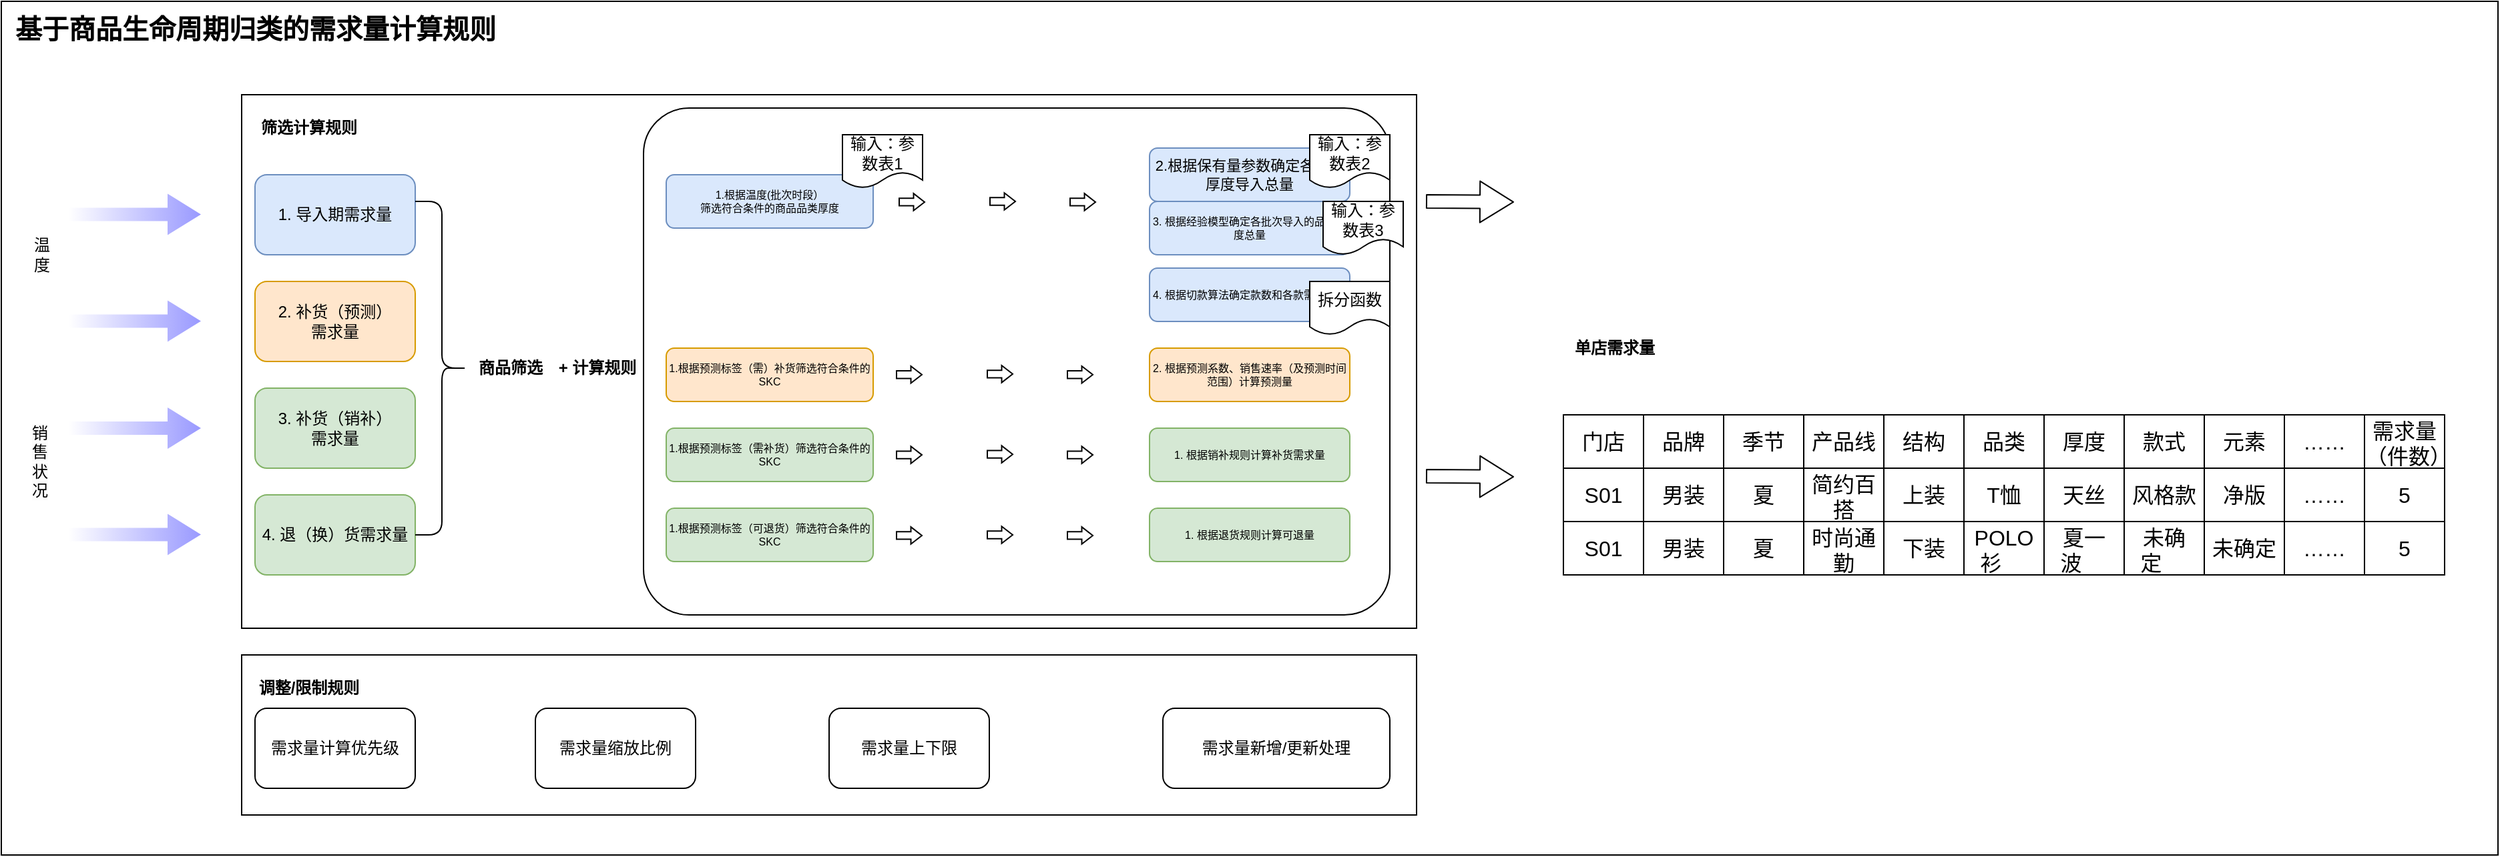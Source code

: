 <mxfile version="21.6.7" type="github">
  <diagram name="第 1 页" id="GlqfTS8_M40UGAXC7Djb">
    <mxGraphModel dx="1733" dy="1008" grid="1" gridSize="10" guides="1" tooltips="1" connect="1" arrows="1" fold="1" page="1" pageScale="1" pageWidth="850" pageHeight="1100" math="0" shadow="0">
      <root>
        <mxCell id="0" />
        <mxCell id="1" parent="0" />
        <mxCell id="plGlUH5s6CTPv3xWeVoY-162" value="" style="rounded=0;whiteSpace=wrap;html=1;" vertex="1" parent="1">
          <mxGeometry width="1870" height="640" as="geometry" />
        </mxCell>
        <mxCell id="plGlUH5s6CTPv3xWeVoY-163" value="基于商品生命周期归类的需求量计算规则" style="text;html=1;align=center;verticalAlign=middle;resizable=0;points=[];autosize=1;strokeColor=none;fillColor=none;fontSize=20;fontStyle=1" vertex="1" parent="1">
          <mxGeometry width="380" height="40" as="geometry" />
        </mxCell>
        <mxCell id="plGlUH5s6CTPv3xWeVoY-164" value="" style="rounded=0;whiteSpace=wrap;html=1;" vertex="1" parent="1">
          <mxGeometry x="180" y="70" width="880" height="400" as="geometry" />
        </mxCell>
        <mxCell id="plGlUH5s6CTPv3xWeVoY-165" value="1. 导入期需求量" style="rounded=1;whiteSpace=wrap;html=1;fillColor=#dae8fc;strokeColor=#6c8ebf;" vertex="1" parent="1">
          <mxGeometry x="190" y="130" width="120" height="60" as="geometry" />
        </mxCell>
        <mxCell id="plGlUH5s6CTPv3xWeVoY-166" value="2. 补货（预测）&lt;br&gt;需求量" style="rounded=1;whiteSpace=wrap;html=1;fillColor=#ffe6cc;strokeColor=#d79b00;" vertex="1" parent="1">
          <mxGeometry x="190" y="210" width="120" height="60" as="geometry" />
        </mxCell>
        <mxCell id="plGlUH5s6CTPv3xWeVoY-167" value="筛选计算规则" style="text;html=1;align=center;verticalAlign=middle;resizable=0;points=[];autosize=1;strokeColor=none;fillColor=none;fontStyle=1" vertex="1" parent="1">
          <mxGeometry x="180" y="80" width="100" height="30" as="geometry" />
        </mxCell>
        <mxCell id="plGlUH5s6CTPv3xWeVoY-168" value="3. 补货（销补）&lt;br&gt;需求量" style="rounded=1;whiteSpace=wrap;html=1;fillColor=#d5e8d4;strokeColor=#82b366;" vertex="1" parent="1">
          <mxGeometry x="190" y="290" width="120" height="60" as="geometry" />
        </mxCell>
        <mxCell id="plGlUH5s6CTPv3xWeVoY-169" value="4. 退（换）货需求量" style="rounded=1;whiteSpace=wrap;html=1;fillColor=#d5e8d4;strokeColor=#82b366;" vertex="1" parent="1">
          <mxGeometry x="190" y="370" width="120" height="60" as="geometry" />
        </mxCell>
        <mxCell id="plGlUH5s6CTPv3xWeVoY-170" value="" style="edgeStyle=none;orthogonalLoop=1;jettySize=auto;html=1;shape=flexArrow;rounded=1;startSize=8;endSize=8;fillColor=default;gradientColor=#9999FF;gradientDirection=east;strokeColor=none;" edge="1" parent="1">
          <mxGeometry width="100" relative="1" as="geometry">
            <mxPoint x="50" y="399.71" as="sourcePoint" />
            <mxPoint x="150" y="399.71" as="targetPoint" />
            <Array as="points" />
          </mxGeometry>
        </mxCell>
        <mxCell id="plGlUH5s6CTPv3xWeVoY-171" value="" style="edgeStyle=none;orthogonalLoop=1;jettySize=auto;html=1;shape=flexArrow;rounded=1;startSize=8;endSize=8;fillColor=default;gradientColor=#9999FF;gradientDirection=east;strokeColor=none;" edge="1" parent="1">
          <mxGeometry width="100" relative="1" as="geometry">
            <mxPoint x="50" y="320" as="sourcePoint" />
            <mxPoint x="150" y="320" as="targetPoint" />
            <Array as="points" />
          </mxGeometry>
        </mxCell>
        <mxCell id="plGlUH5s6CTPv3xWeVoY-172" value="" style="edgeStyle=none;orthogonalLoop=1;jettySize=auto;html=1;shape=flexArrow;rounded=1;startSize=8;endSize=8;fillColor=default;gradientColor=#9999FF;gradientDirection=east;strokeColor=none;" edge="1" parent="1">
          <mxGeometry width="100" relative="1" as="geometry">
            <mxPoint x="50" y="239.71" as="sourcePoint" />
            <mxPoint x="150" y="239.71" as="targetPoint" />
            <Array as="points" />
          </mxGeometry>
        </mxCell>
        <mxCell id="plGlUH5s6CTPv3xWeVoY-173" value="温&lt;br&gt;度" style="text;html=1;align=center;verticalAlign=middle;resizable=0;points=[];autosize=1;strokeColor=none;fillColor=none;" vertex="1" parent="1">
          <mxGeometry x="10" y="170" width="40" height="40" as="geometry" />
        </mxCell>
        <mxCell id="plGlUH5s6CTPv3xWeVoY-174" value="" style="edgeStyle=none;orthogonalLoop=1;jettySize=auto;html=1;shape=flexArrow;rounded=1;startSize=8;endSize=8;fillColor=default;gradientColor=#9999FF;gradientDirection=east;strokeColor=none;" edge="1" parent="1">
          <mxGeometry width="100" relative="1" as="geometry">
            <mxPoint x="50" y="159.71" as="sourcePoint" />
            <mxPoint x="150" y="159.71" as="targetPoint" />
            <Array as="points" />
          </mxGeometry>
        </mxCell>
        <mxCell id="plGlUH5s6CTPv3xWeVoY-175" value="&lt;span style=&quot;color: rgb(0, 0, 0); font-family: Helvetica; font-size: 12px; font-style: normal; font-variant-ligatures: normal; font-variant-caps: normal; font-weight: 400; letter-spacing: normal; orphans: 2; text-align: center; text-indent: 0px; text-transform: none; widows: 2; word-spacing: 0px; -webkit-text-stroke-width: 0px; background-color: rgb(251, 251, 251); text-decoration-thickness: initial; text-decoration-style: initial; text-decoration-color: initial; float: none; display: inline !important;&quot;&gt;销&lt;br&gt;售&lt;br&gt;状&lt;br&gt;况&lt;/span&gt;" style="text;whiteSpace=wrap;html=1;" vertex="1" parent="1">
          <mxGeometry x="21" y="310" width="90" height="40" as="geometry" />
        </mxCell>
        <mxCell id="plGlUH5s6CTPv3xWeVoY-176" value="" style="rounded=0;whiteSpace=wrap;html=1;" vertex="1" parent="1">
          <mxGeometry x="180" y="490" width="880" height="120" as="geometry" />
        </mxCell>
        <mxCell id="plGlUH5s6CTPv3xWeVoY-177" value="调整/限制规则" style="text;html=1;align=center;verticalAlign=middle;resizable=0;points=[];autosize=1;strokeColor=none;fillColor=none;fontStyle=1" vertex="1" parent="1">
          <mxGeometry x="180" y="500" width="100" height="30" as="geometry" />
        </mxCell>
        <mxCell id="plGlUH5s6CTPv3xWeVoY-178" value="需求量计算优先级" style="rounded=1;whiteSpace=wrap;html=1;" vertex="1" parent="1">
          <mxGeometry x="190" y="530" width="120" height="60" as="geometry" />
        </mxCell>
        <mxCell id="plGlUH5s6CTPv3xWeVoY-179" value="需求量缩放比例" style="rounded=1;whiteSpace=wrap;html=1;" vertex="1" parent="1">
          <mxGeometry x="400" y="530" width="120" height="60" as="geometry" />
        </mxCell>
        <mxCell id="plGlUH5s6CTPv3xWeVoY-180" value="" style="edgeStyle=none;orthogonalLoop=1;jettySize=auto;html=1;shape=flexArrow;rounded=1;startSize=8;endSize=8;" edge="1" parent="1">
          <mxGeometry width="100" relative="1" as="geometry">
            <mxPoint x="1067" y="150" as="sourcePoint" />
            <mxPoint x="1133" y="150.47" as="targetPoint" />
            <Array as="points" />
          </mxGeometry>
        </mxCell>
        <mxCell id="plGlUH5s6CTPv3xWeVoY-181" value="单店需求量" style="text;html=1;align=center;verticalAlign=middle;resizable=0;points=[];autosize=1;strokeColor=none;fillColor=none;fontStyle=1" vertex="1" parent="1">
          <mxGeometry x="1168" y="245" width="80" height="30" as="geometry" />
        </mxCell>
        <mxCell id="plGlUH5s6CTPv3xWeVoY-182" value="" style="shape=table;startSize=0;container=1;collapsible=0;childLayout=tableLayout;fontSize=16;" vertex="1" parent="1">
          <mxGeometry x="1170" y="310" width="660" height="120" as="geometry" />
        </mxCell>
        <mxCell id="plGlUH5s6CTPv3xWeVoY-183" value="" style="shape=tableRow;horizontal=0;startSize=0;swimlaneHead=0;swimlaneBody=0;strokeColor=inherit;top=0;left=0;bottom=0;right=0;collapsible=0;dropTarget=0;fillColor=none;points=[[0,0.5],[1,0.5]];portConstraint=eastwest;fontSize=16;" vertex="1" parent="plGlUH5s6CTPv3xWeVoY-182">
          <mxGeometry width="660" height="40" as="geometry" />
        </mxCell>
        <mxCell id="plGlUH5s6CTPv3xWeVoY-184" value="门店" style="shape=partialRectangle;html=1;whiteSpace=wrap;connectable=0;strokeColor=inherit;overflow=hidden;fillColor=none;top=0;left=0;bottom=0;right=0;pointerEvents=1;fontSize=16;" vertex="1" parent="plGlUH5s6CTPv3xWeVoY-183">
          <mxGeometry width="60" height="40" as="geometry">
            <mxRectangle width="60" height="40" as="alternateBounds" />
          </mxGeometry>
        </mxCell>
        <mxCell id="plGlUH5s6CTPv3xWeVoY-185" value="品牌" style="shape=partialRectangle;html=1;whiteSpace=wrap;connectable=0;strokeColor=inherit;overflow=hidden;fillColor=none;top=0;left=0;bottom=0;right=0;pointerEvents=1;fontSize=16;" vertex="1" parent="plGlUH5s6CTPv3xWeVoY-183">
          <mxGeometry x="60" width="60" height="40" as="geometry">
            <mxRectangle width="60" height="40" as="alternateBounds" />
          </mxGeometry>
        </mxCell>
        <mxCell id="plGlUH5s6CTPv3xWeVoY-186" value="季节" style="shape=partialRectangle;html=1;whiteSpace=wrap;connectable=0;strokeColor=inherit;overflow=hidden;fillColor=none;top=0;left=0;bottom=0;right=0;pointerEvents=1;fontSize=16;" vertex="1" parent="plGlUH5s6CTPv3xWeVoY-183">
          <mxGeometry x="120" width="60" height="40" as="geometry">
            <mxRectangle width="60" height="40" as="alternateBounds" />
          </mxGeometry>
        </mxCell>
        <mxCell id="plGlUH5s6CTPv3xWeVoY-187" value="产品线" style="shape=partialRectangle;html=1;whiteSpace=wrap;connectable=0;strokeColor=inherit;overflow=hidden;fillColor=none;top=0;left=0;bottom=0;right=0;pointerEvents=1;fontSize=16;" vertex="1" parent="plGlUH5s6CTPv3xWeVoY-183">
          <mxGeometry x="180" width="60" height="40" as="geometry">
            <mxRectangle width="60" height="40" as="alternateBounds" />
          </mxGeometry>
        </mxCell>
        <mxCell id="plGlUH5s6CTPv3xWeVoY-188" value="结构" style="shape=partialRectangle;html=1;whiteSpace=wrap;connectable=0;strokeColor=inherit;overflow=hidden;fillColor=none;top=0;left=0;bottom=0;right=0;pointerEvents=1;fontSize=16;" vertex="1" parent="plGlUH5s6CTPv3xWeVoY-183">
          <mxGeometry x="240" width="60" height="40" as="geometry">
            <mxRectangle width="60" height="40" as="alternateBounds" />
          </mxGeometry>
        </mxCell>
        <mxCell id="plGlUH5s6CTPv3xWeVoY-189" value="品类" style="shape=partialRectangle;html=1;whiteSpace=wrap;connectable=0;strokeColor=inherit;overflow=hidden;fillColor=none;top=0;left=0;bottom=0;right=0;pointerEvents=1;fontSize=16;" vertex="1" parent="plGlUH5s6CTPv3xWeVoY-183">
          <mxGeometry x="300" width="60" height="40" as="geometry">
            <mxRectangle width="60" height="40" as="alternateBounds" />
          </mxGeometry>
        </mxCell>
        <mxCell id="plGlUH5s6CTPv3xWeVoY-190" value="厚度" style="shape=partialRectangle;html=1;whiteSpace=wrap;connectable=0;strokeColor=inherit;overflow=hidden;fillColor=none;top=0;left=0;bottom=0;right=0;pointerEvents=1;fontSize=16;" vertex="1" parent="plGlUH5s6CTPv3xWeVoY-183">
          <mxGeometry x="360" width="60" height="40" as="geometry">
            <mxRectangle width="60" height="40" as="alternateBounds" />
          </mxGeometry>
        </mxCell>
        <mxCell id="plGlUH5s6CTPv3xWeVoY-191" value="款式" style="shape=partialRectangle;html=1;whiteSpace=wrap;connectable=0;strokeColor=inherit;overflow=hidden;fillColor=none;top=0;left=0;bottom=0;right=0;pointerEvents=1;fontSize=16;" vertex="1" parent="plGlUH5s6CTPv3xWeVoY-183">
          <mxGeometry x="420" width="60" height="40" as="geometry">
            <mxRectangle width="60" height="40" as="alternateBounds" />
          </mxGeometry>
        </mxCell>
        <mxCell id="plGlUH5s6CTPv3xWeVoY-192" value="元素" style="shape=partialRectangle;html=1;whiteSpace=wrap;connectable=0;strokeColor=inherit;overflow=hidden;fillColor=none;top=0;left=0;bottom=0;right=0;pointerEvents=1;fontSize=16;" vertex="1" parent="plGlUH5s6CTPv3xWeVoY-183">
          <mxGeometry x="480" width="60" height="40" as="geometry">
            <mxRectangle width="60" height="40" as="alternateBounds" />
          </mxGeometry>
        </mxCell>
        <mxCell id="plGlUH5s6CTPv3xWeVoY-193" value="……" style="shape=partialRectangle;html=1;whiteSpace=wrap;connectable=0;strokeColor=inherit;overflow=hidden;fillColor=none;top=0;left=0;bottom=0;right=0;pointerEvents=1;fontSize=16;" vertex="1" parent="plGlUH5s6CTPv3xWeVoY-183">
          <mxGeometry x="540" width="60" height="40" as="geometry">
            <mxRectangle width="60" height="40" as="alternateBounds" />
          </mxGeometry>
        </mxCell>
        <mxCell id="plGlUH5s6CTPv3xWeVoY-194" value="需求量（件数）" style="shape=partialRectangle;html=1;whiteSpace=wrap;connectable=0;strokeColor=inherit;overflow=hidden;fillColor=none;top=0;left=0;bottom=0;right=0;pointerEvents=1;fontSize=16;" vertex="1" parent="plGlUH5s6CTPv3xWeVoY-183">
          <mxGeometry x="600" width="60" height="40" as="geometry">
            <mxRectangle width="60" height="40" as="alternateBounds" />
          </mxGeometry>
        </mxCell>
        <mxCell id="plGlUH5s6CTPv3xWeVoY-195" value="" style="shape=tableRow;horizontal=0;startSize=0;swimlaneHead=0;swimlaneBody=0;strokeColor=inherit;top=0;left=0;bottom=0;right=0;collapsible=0;dropTarget=0;fillColor=none;points=[[0,0.5],[1,0.5]];portConstraint=eastwest;fontSize=16;" vertex="1" parent="plGlUH5s6CTPv3xWeVoY-182">
          <mxGeometry y="40" width="660" height="40" as="geometry" />
        </mxCell>
        <mxCell id="plGlUH5s6CTPv3xWeVoY-196" value="S01" style="shape=partialRectangle;html=1;whiteSpace=wrap;connectable=0;strokeColor=inherit;overflow=hidden;fillColor=none;top=0;left=0;bottom=0;right=0;pointerEvents=1;fontSize=16;" vertex="1" parent="plGlUH5s6CTPv3xWeVoY-195">
          <mxGeometry width="60" height="40" as="geometry">
            <mxRectangle width="60" height="40" as="alternateBounds" />
          </mxGeometry>
        </mxCell>
        <mxCell id="plGlUH5s6CTPv3xWeVoY-197" value="男装" style="shape=partialRectangle;html=1;whiteSpace=wrap;connectable=0;strokeColor=inherit;overflow=hidden;fillColor=none;top=0;left=0;bottom=0;right=0;pointerEvents=1;fontSize=16;" vertex="1" parent="plGlUH5s6CTPv3xWeVoY-195">
          <mxGeometry x="60" width="60" height="40" as="geometry">
            <mxRectangle width="60" height="40" as="alternateBounds" />
          </mxGeometry>
        </mxCell>
        <mxCell id="plGlUH5s6CTPv3xWeVoY-198" value="夏" style="shape=partialRectangle;html=1;whiteSpace=wrap;connectable=0;strokeColor=inherit;overflow=hidden;fillColor=none;top=0;left=0;bottom=0;right=0;pointerEvents=1;fontSize=16;" vertex="1" parent="plGlUH5s6CTPv3xWeVoY-195">
          <mxGeometry x="120" width="60" height="40" as="geometry">
            <mxRectangle width="60" height="40" as="alternateBounds" />
          </mxGeometry>
        </mxCell>
        <mxCell id="plGlUH5s6CTPv3xWeVoY-199" value="简约百搭" style="shape=partialRectangle;html=1;whiteSpace=wrap;connectable=0;strokeColor=inherit;overflow=hidden;fillColor=none;top=0;left=0;bottom=0;right=0;pointerEvents=1;fontSize=16;" vertex="1" parent="plGlUH5s6CTPv3xWeVoY-195">
          <mxGeometry x="180" width="60" height="40" as="geometry">
            <mxRectangle width="60" height="40" as="alternateBounds" />
          </mxGeometry>
        </mxCell>
        <mxCell id="plGlUH5s6CTPv3xWeVoY-200" value="上装" style="shape=partialRectangle;html=1;whiteSpace=wrap;connectable=0;strokeColor=inherit;overflow=hidden;fillColor=none;top=0;left=0;bottom=0;right=0;pointerEvents=1;fontSize=16;" vertex="1" parent="plGlUH5s6CTPv3xWeVoY-195">
          <mxGeometry x="240" width="60" height="40" as="geometry">
            <mxRectangle width="60" height="40" as="alternateBounds" />
          </mxGeometry>
        </mxCell>
        <mxCell id="plGlUH5s6CTPv3xWeVoY-201" value="T恤" style="shape=partialRectangle;html=1;whiteSpace=wrap;connectable=0;strokeColor=inherit;overflow=hidden;fillColor=none;top=0;left=0;bottom=0;right=0;pointerEvents=1;fontSize=16;" vertex="1" parent="plGlUH5s6CTPv3xWeVoY-195">
          <mxGeometry x="300" width="60" height="40" as="geometry">
            <mxRectangle width="60" height="40" as="alternateBounds" />
          </mxGeometry>
        </mxCell>
        <mxCell id="plGlUH5s6CTPv3xWeVoY-202" value="天丝" style="shape=partialRectangle;html=1;whiteSpace=wrap;connectable=0;strokeColor=inherit;overflow=hidden;fillColor=none;top=0;left=0;bottom=0;right=0;pointerEvents=1;fontSize=16;" vertex="1" parent="plGlUH5s6CTPv3xWeVoY-195">
          <mxGeometry x="360" width="60" height="40" as="geometry">
            <mxRectangle width="60" height="40" as="alternateBounds" />
          </mxGeometry>
        </mxCell>
        <mxCell id="plGlUH5s6CTPv3xWeVoY-203" value="风格款" style="shape=partialRectangle;html=1;whiteSpace=wrap;connectable=0;strokeColor=inherit;overflow=hidden;fillColor=none;top=0;left=0;bottom=0;right=0;pointerEvents=1;fontSize=16;" vertex="1" parent="plGlUH5s6CTPv3xWeVoY-195">
          <mxGeometry x="420" width="60" height="40" as="geometry">
            <mxRectangle width="60" height="40" as="alternateBounds" />
          </mxGeometry>
        </mxCell>
        <mxCell id="plGlUH5s6CTPv3xWeVoY-204" value="净版" style="shape=partialRectangle;html=1;whiteSpace=wrap;connectable=0;strokeColor=inherit;overflow=hidden;fillColor=none;top=0;left=0;bottom=0;right=0;pointerEvents=1;fontSize=16;" vertex="1" parent="plGlUH5s6CTPv3xWeVoY-195">
          <mxGeometry x="480" width="60" height="40" as="geometry">
            <mxRectangle width="60" height="40" as="alternateBounds" />
          </mxGeometry>
        </mxCell>
        <mxCell id="plGlUH5s6CTPv3xWeVoY-205" value="……" style="shape=partialRectangle;html=1;whiteSpace=wrap;connectable=0;strokeColor=inherit;overflow=hidden;fillColor=none;top=0;left=0;bottom=0;right=0;pointerEvents=1;fontSize=16;" vertex="1" parent="plGlUH5s6CTPv3xWeVoY-195">
          <mxGeometry x="540" width="60" height="40" as="geometry">
            <mxRectangle width="60" height="40" as="alternateBounds" />
          </mxGeometry>
        </mxCell>
        <mxCell id="plGlUH5s6CTPv3xWeVoY-206" value="5" style="shape=partialRectangle;html=1;whiteSpace=wrap;connectable=0;strokeColor=inherit;overflow=hidden;fillColor=none;top=0;left=0;bottom=0;right=0;pointerEvents=1;fontSize=16;" vertex="1" parent="plGlUH5s6CTPv3xWeVoY-195">
          <mxGeometry x="600" width="60" height="40" as="geometry">
            <mxRectangle width="60" height="40" as="alternateBounds" />
          </mxGeometry>
        </mxCell>
        <mxCell id="plGlUH5s6CTPv3xWeVoY-207" style="shape=tableRow;horizontal=0;startSize=0;swimlaneHead=0;swimlaneBody=0;strokeColor=inherit;top=0;left=0;bottom=0;right=0;collapsible=0;dropTarget=0;fillColor=none;points=[[0,0.5],[1,0.5]];portConstraint=eastwest;fontSize=16;" vertex="1" parent="plGlUH5s6CTPv3xWeVoY-182">
          <mxGeometry y="80" width="660" height="40" as="geometry" />
        </mxCell>
        <mxCell id="plGlUH5s6CTPv3xWeVoY-208" value="S01" style="shape=partialRectangle;html=1;whiteSpace=wrap;connectable=0;strokeColor=inherit;overflow=hidden;fillColor=none;top=0;left=0;bottom=0;right=0;pointerEvents=1;fontSize=16;" vertex="1" parent="plGlUH5s6CTPv3xWeVoY-207">
          <mxGeometry width="60" height="40" as="geometry">
            <mxRectangle width="60" height="40" as="alternateBounds" />
          </mxGeometry>
        </mxCell>
        <mxCell id="plGlUH5s6CTPv3xWeVoY-209" value="男装" style="shape=partialRectangle;html=1;whiteSpace=wrap;connectable=0;strokeColor=inherit;overflow=hidden;fillColor=none;top=0;left=0;bottom=0;right=0;pointerEvents=1;fontSize=16;" vertex="1" parent="plGlUH5s6CTPv3xWeVoY-207">
          <mxGeometry x="60" width="60" height="40" as="geometry">
            <mxRectangle width="60" height="40" as="alternateBounds" />
          </mxGeometry>
        </mxCell>
        <mxCell id="plGlUH5s6CTPv3xWeVoY-210" value="夏" style="shape=partialRectangle;html=1;whiteSpace=wrap;connectable=0;strokeColor=inherit;overflow=hidden;fillColor=none;top=0;left=0;bottom=0;right=0;pointerEvents=1;fontSize=16;" vertex="1" parent="plGlUH5s6CTPv3xWeVoY-207">
          <mxGeometry x="120" width="60" height="40" as="geometry">
            <mxRectangle width="60" height="40" as="alternateBounds" />
          </mxGeometry>
        </mxCell>
        <mxCell id="plGlUH5s6CTPv3xWeVoY-211" value="时尚通勤" style="shape=partialRectangle;html=1;whiteSpace=wrap;connectable=0;strokeColor=inherit;overflow=hidden;fillColor=none;top=0;left=0;bottom=0;right=0;pointerEvents=1;fontSize=16;" vertex="1" parent="plGlUH5s6CTPv3xWeVoY-207">
          <mxGeometry x="180" width="60" height="40" as="geometry">
            <mxRectangle width="60" height="40" as="alternateBounds" />
          </mxGeometry>
        </mxCell>
        <mxCell id="plGlUH5s6CTPv3xWeVoY-212" value="下装" style="shape=partialRectangle;html=1;whiteSpace=wrap;connectable=0;strokeColor=inherit;overflow=hidden;fillColor=none;top=0;left=0;bottom=0;right=0;pointerEvents=1;fontSize=16;" vertex="1" parent="plGlUH5s6CTPv3xWeVoY-207">
          <mxGeometry x="240" width="60" height="40" as="geometry">
            <mxRectangle width="60" height="40" as="alternateBounds" />
          </mxGeometry>
        </mxCell>
        <mxCell id="plGlUH5s6CTPv3xWeVoY-213" value="POLO衫&lt;span style=&quot;white-space: pre;&quot;&gt;&#x9;&lt;/span&gt;" style="shape=partialRectangle;html=1;whiteSpace=wrap;connectable=0;strokeColor=inherit;overflow=hidden;fillColor=none;top=0;left=0;bottom=0;right=0;pointerEvents=1;fontSize=16;" vertex="1" parent="plGlUH5s6CTPv3xWeVoY-207">
          <mxGeometry x="300" width="60" height="40" as="geometry">
            <mxRectangle width="60" height="40" as="alternateBounds" />
          </mxGeometry>
        </mxCell>
        <mxCell id="plGlUH5s6CTPv3xWeVoY-214" value="夏一波&lt;span style=&quot;white-space: pre;&quot;&gt;&#x9;&lt;/span&gt;&lt;br&gt;" style="shape=partialRectangle;html=1;whiteSpace=wrap;connectable=0;strokeColor=inherit;overflow=hidden;fillColor=none;top=0;left=0;bottom=0;right=0;pointerEvents=1;fontSize=16;" vertex="1" parent="plGlUH5s6CTPv3xWeVoY-207">
          <mxGeometry x="360" width="60" height="40" as="geometry">
            <mxRectangle width="60" height="40" as="alternateBounds" />
          </mxGeometry>
        </mxCell>
        <mxCell id="plGlUH5s6CTPv3xWeVoY-215" value="未确定&lt;span style=&quot;white-space: pre;&quot;&gt;&#x9;&lt;/span&gt;" style="shape=partialRectangle;html=1;whiteSpace=wrap;connectable=0;strokeColor=inherit;overflow=hidden;fillColor=none;top=0;left=0;bottom=0;right=0;pointerEvents=1;fontSize=16;" vertex="1" parent="plGlUH5s6CTPv3xWeVoY-207">
          <mxGeometry x="420" width="60" height="40" as="geometry">
            <mxRectangle width="60" height="40" as="alternateBounds" />
          </mxGeometry>
        </mxCell>
        <mxCell id="plGlUH5s6CTPv3xWeVoY-216" value="未确定&#x9;" style="shape=partialRectangle;html=1;whiteSpace=wrap;connectable=0;strokeColor=inherit;overflow=hidden;fillColor=none;top=0;left=0;bottom=0;right=0;pointerEvents=1;fontSize=16;" vertex="1" parent="plGlUH5s6CTPv3xWeVoY-207">
          <mxGeometry x="480" width="60" height="40" as="geometry">
            <mxRectangle width="60" height="40" as="alternateBounds" />
          </mxGeometry>
        </mxCell>
        <mxCell id="plGlUH5s6CTPv3xWeVoY-217" value="……" style="shape=partialRectangle;html=1;whiteSpace=wrap;connectable=0;strokeColor=inherit;overflow=hidden;fillColor=none;top=0;left=0;bottom=0;right=0;pointerEvents=1;fontSize=16;" vertex="1" parent="plGlUH5s6CTPv3xWeVoY-207">
          <mxGeometry x="540" width="60" height="40" as="geometry">
            <mxRectangle width="60" height="40" as="alternateBounds" />
          </mxGeometry>
        </mxCell>
        <mxCell id="plGlUH5s6CTPv3xWeVoY-218" value="5" style="shape=partialRectangle;html=1;whiteSpace=wrap;connectable=0;strokeColor=inherit;overflow=hidden;fillColor=none;top=0;left=0;bottom=0;right=0;pointerEvents=1;fontSize=16;" vertex="1" parent="plGlUH5s6CTPv3xWeVoY-207">
          <mxGeometry x="600" width="60" height="40" as="geometry">
            <mxRectangle width="60" height="40" as="alternateBounds" />
          </mxGeometry>
        </mxCell>
        <mxCell id="plGlUH5s6CTPv3xWeVoY-219" value="" style="shape=curlyBracket;whiteSpace=wrap;html=1;rounded=1;flipH=1;labelPosition=right;verticalLabelPosition=middle;align=left;verticalAlign=middle;" vertex="1" parent="1">
          <mxGeometry x="310" y="150" width="40" height="250" as="geometry" />
        </mxCell>
        <mxCell id="plGlUH5s6CTPv3xWeVoY-220" value="商品筛选" style="text;html=1;align=center;verticalAlign=middle;resizable=0;points=[];autosize=1;strokeColor=none;fillColor=none;fontStyle=1" vertex="1" parent="1">
          <mxGeometry x="346" y="260" width="70" height="30" as="geometry" />
        </mxCell>
        <mxCell id="plGlUH5s6CTPv3xWeVoY-221" value="+ 计算规则" style="text;html=1;align=center;verticalAlign=middle;resizable=0;points=[];autosize=1;strokeColor=none;fillColor=none;fontStyle=1" vertex="1" parent="1">
          <mxGeometry x="406" y="260" width="80" height="30" as="geometry" />
        </mxCell>
        <mxCell id="plGlUH5s6CTPv3xWeVoY-222" value="" style="rounded=1;whiteSpace=wrap;html=1;arcSize=9;" vertex="1" parent="1">
          <mxGeometry x="481" y="80" width="559" height="380" as="geometry" />
        </mxCell>
        <mxCell id="plGlUH5s6CTPv3xWeVoY-223" value="需求量新增/更新处理" style="rounded=1;whiteSpace=wrap;html=1;" vertex="1" parent="1">
          <mxGeometry x="870" y="530" width="170" height="60" as="geometry" />
        </mxCell>
        <mxCell id="plGlUH5s6CTPv3xWeVoY-224" value="1.根据温度(批次时段）&lt;br style=&quot;font-size: 8px;&quot;&gt;筛选符合条件的商品品类厚度" style="rounded=1;whiteSpace=wrap;html=1;fontSize=8;fillColor=#dae8fc;strokeColor=#6c8ebf;" vertex="1" parent="1">
          <mxGeometry x="498" y="130" width="155" height="40" as="geometry" />
        </mxCell>
        <mxCell id="plGlUH5s6CTPv3xWeVoY-225" value="&lt;font style=&quot;font-size: 11px;&quot;&gt;2.根据保有量参数确定各品类厚度导入总量&lt;/font&gt;" style="rounded=1;whiteSpace=wrap;html=1;fontSize=8;fillColor=#dae8fc;strokeColor=#6c8ebf;" vertex="1" parent="1">
          <mxGeometry x="860" y="110" width="150" height="40" as="geometry" />
        </mxCell>
        <mxCell id="plGlUH5s6CTPv3xWeVoY-226" value="" style="edgeStyle=none;orthogonalLoop=1;jettySize=auto;html=1;shape=flexArrow;rounded=1;startSize=8;endSize=8;" edge="1" parent="1">
          <mxGeometry width="100" relative="1" as="geometry">
            <mxPoint x="1067" y="356" as="sourcePoint" />
            <mxPoint x="1133" y="356.47" as="targetPoint" />
            <Array as="points" />
          </mxGeometry>
        </mxCell>
        <mxCell id="plGlUH5s6CTPv3xWeVoY-227" value="3. 根据经验模型确定各批次导入的品类厚度总量" style="rounded=1;whiteSpace=wrap;html=1;fontSize=8;fillColor=#dae8fc;strokeColor=#6c8ebf;" vertex="1" parent="1">
          <mxGeometry x="860" y="150" width="150" height="40" as="geometry" />
        </mxCell>
        <mxCell id="plGlUH5s6CTPv3xWeVoY-228" value="4. 根据切款算法确定款数和各款需求件数" style="rounded=1;whiteSpace=wrap;html=1;fontSize=8;fillColor=#dae8fc;strokeColor=#6c8ebf;" vertex="1" parent="1">
          <mxGeometry x="860" y="200" width="150" height="40" as="geometry" />
        </mxCell>
        <mxCell id="plGlUH5s6CTPv3xWeVoY-229" value="输入：参数表1" style="shape=document;whiteSpace=wrap;html=1;boundedLbl=1;" vertex="1" parent="1">
          <mxGeometry x="630" y="100" width="60" height="40" as="geometry" />
        </mxCell>
        <mxCell id="plGlUH5s6CTPv3xWeVoY-230" value="" style="shape=flexArrow;endArrow=classic;html=1;rounded=0;endWidth=6.174;endSize=2.413;width=5.638;movable=1;resizable=1;rotatable=1;deletable=1;editable=1;locked=0;connectable=1;" edge="1" parent="1">
          <mxGeometry width="50" height="50" relative="1" as="geometry">
            <mxPoint x="740" y="150.0" as="sourcePoint" />
            <mxPoint x="760" y="150.0" as="targetPoint" />
          </mxGeometry>
        </mxCell>
        <mxCell id="plGlUH5s6CTPv3xWeVoY-231" value="" style="shape=flexArrow;endArrow=classic;html=1;rounded=0;endWidth=6.174;endSize=2.413;width=5.638;movable=1;resizable=1;rotatable=1;deletable=1;editable=1;locked=0;connectable=1;" edge="1" parent="1">
          <mxGeometry width="50" height="50" relative="1" as="geometry">
            <mxPoint x="672" y="150.46" as="sourcePoint" />
            <mxPoint x="692" y="150.46" as="targetPoint" />
          </mxGeometry>
        </mxCell>
        <mxCell id="plGlUH5s6CTPv3xWeVoY-232" value="输入：参数表2" style="shape=document;whiteSpace=wrap;html=1;boundedLbl=1;" vertex="1" parent="1">
          <mxGeometry x="980" y="100" width="60" height="40" as="geometry" />
        </mxCell>
        <mxCell id="plGlUH5s6CTPv3xWeVoY-233" value="输入：参数表3" style="shape=document;whiteSpace=wrap;html=1;boundedLbl=1;" vertex="1" parent="1">
          <mxGeometry x="990" y="150" width="60" height="40" as="geometry" />
        </mxCell>
        <mxCell id="plGlUH5s6CTPv3xWeVoY-234" value="拆分函数" style="shape=document;whiteSpace=wrap;html=1;boundedLbl=1;" vertex="1" parent="1">
          <mxGeometry x="980" y="210" width="60" height="40" as="geometry" />
        </mxCell>
        <mxCell id="plGlUH5s6CTPv3xWeVoY-235" value="1.根据预测标签（需）补货筛选符合条件的SKC" style="rounded=1;whiteSpace=wrap;html=1;fontSize=8;fillColor=#ffe6cc;strokeColor=#d79b00;" vertex="1" parent="1">
          <mxGeometry x="498" y="260" width="155" height="40" as="geometry" />
        </mxCell>
        <mxCell id="plGlUH5s6CTPv3xWeVoY-236" value="2. 根据预测系数、销售速率（及预测时间范围）计算预测量" style="rounded=1;whiteSpace=wrap;html=1;fontSize=8;fillColor=#ffe6cc;strokeColor=#d79b00;" vertex="1" parent="1">
          <mxGeometry x="860" y="260" width="150" height="40" as="geometry" />
        </mxCell>
        <mxCell id="plGlUH5s6CTPv3xWeVoY-237" value="1.根据预测标签（需补货）筛选符合条件的SKC" style="rounded=1;whiteSpace=wrap;html=1;fontSize=8;fillColor=#d5e8d4;strokeColor=#82b366;" vertex="1" parent="1">
          <mxGeometry x="498" y="320" width="155" height="40" as="geometry" />
        </mxCell>
        <mxCell id="plGlUH5s6CTPv3xWeVoY-238" value="1. 根据销补规则计算补货需求量" style="rounded=1;whiteSpace=wrap;html=1;fontSize=8;fillColor=#d5e8d4;strokeColor=#82b366;" vertex="1" parent="1">
          <mxGeometry x="860" y="320" width="150" height="40" as="geometry" />
        </mxCell>
        <mxCell id="plGlUH5s6CTPv3xWeVoY-239" value="1.根据预测标签（可退货）筛选符合条件的SKC" style="rounded=1;whiteSpace=wrap;html=1;fontSize=8;fillColor=#d5e8d4;strokeColor=#82b366;" vertex="1" parent="1">
          <mxGeometry x="498" y="380" width="155" height="40" as="geometry" />
        </mxCell>
        <mxCell id="plGlUH5s6CTPv3xWeVoY-240" value="1. 根据退货规则计算可退量" style="rounded=1;whiteSpace=wrap;html=1;fontSize=8;fillColor=#d5e8d4;strokeColor=#82b366;" vertex="1" parent="1">
          <mxGeometry x="860" y="380" width="150" height="40" as="geometry" />
        </mxCell>
        <mxCell id="plGlUH5s6CTPv3xWeVoY-241" value="" style="shape=flexArrow;endArrow=classic;html=1;rounded=0;endWidth=6.174;endSize=2.413;width=5.638;movable=1;resizable=1;rotatable=1;deletable=1;editable=1;locked=0;connectable=1;" edge="1" parent="1">
          <mxGeometry width="50" height="50" relative="1" as="geometry">
            <mxPoint x="800" y="150.46" as="sourcePoint" />
            <mxPoint x="820" y="150.46" as="targetPoint" />
          </mxGeometry>
        </mxCell>
        <mxCell id="plGlUH5s6CTPv3xWeVoY-242" value="需求量上下限" style="rounded=1;whiteSpace=wrap;html=1;" vertex="1" parent="1">
          <mxGeometry x="620" y="530" width="120" height="60" as="geometry" />
        </mxCell>
        <mxCell id="plGlUH5s6CTPv3xWeVoY-243" value="" style="shape=flexArrow;endArrow=classic;html=1;rounded=0;endWidth=6.174;endSize=2.413;width=5.638;movable=1;resizable=1;rotatable=1;deletable=1;editable=1;locked=0;connectable=1;" edge="1" parent="1">
          <mxGeometry width="50" height="50" relative="1" as="geometry">
            <mxPoint x="670" y="279.87" as="sourcePoint" />
            <mxPoint x="690" y="279.87" as="targetPoint" />
          </mxGeometry>
        </mxCell>
        <mxCell id="plGlUH5s6CTPv3xWeVoY-244" value="" style="shape=flexArrow;endArrow=classic;html=1;rounded=0;endWidth=6.174;endSize=2.413;width=5.638;movable=1;resizable=1;rotatable=1;deletable=1;editable=1;locked=0;connectable=1;" edge="1" parent="1">
          <mxGeometry width="50" height="50" relative="1" as="geometry">
            <mxPoint x="738" y="279.41" as="sourcePoint" />
            <mxPoint x="758" y="279.41" as="targetPoint" />
          </mxGeometry>
        </mxCell>
        <mxCell id="plGlUH5s6CTPv3xWeVoY-245" value="" style="shape=flexArrow;endArrow=classic;html=1;rounded=0;endWidth=6.174;endSize=2.413;width=5.638;movable=1;resizable=1;rotatable=1;deletable=1;editable=1;locked=0;connectable=1;" edge="1" parent="1">
          <mxGeometry width="50" height="50" relative="1" as="geometry">
            <mxPoint x="798" y="279.87" as="sourcePoint" />
            <mxPoint x="818" y="279.87" as="targetPoint" />
          </mxGeometry>
        </mxCell>
        <mxCell id="plGlUH5s6CTPv3xWeVoY-246" value="" style="shape=flexArrow;endArrow=classic;html=1;rounded=0;endWidth=6.174;endSize=2.413;width=5.638;movable=1;resizable=1;rotatable=1;deletable=1;editable=1;locked=0;connectable=1;" edge="1" parent="1">
          <mxGeometry width="50" height="50" relative="1" as="geometry">
            <mxPoint x="670" y="340.06" as="sourcePoint" />
            <mxPoint x="690" y="340.06" as="targetPoint" />
          </mxGeometry>
        </mxCell>
        <mxCell id="plGlUH5s6CTPv3xWeVoY-247" value="" style="shape=flexArrow;endArrow=classic;html=1;rounded=0;endWidth=6.174;endSize=2.413;width=5.638;movable=1;resizable=1;rotatable=1;deletable=1;editable=1;locked=0;connectable=1;" edge="1" parent="1">
          <mxGeometry width="50" height="50" relative="1" as="geometry">
            <mxPoint x="738" y="339.6" as="sourcePoint" />
            <mxPoint x="758" y="339.6" as="targetPoint" />
          </mxGeometry>
        </mxCell>
        <mxCell id="plGlUH5s6CTPv3xWeVoY-248" value="" style="shape=flexArrow;endArrow=classic;html=1;rounded=0;endWidth=6.174;endSize=2.413;width=5.638;movable=1;resizable=1;rotatable=1;deletable=1;editable=1;locked=0;connectable=1;" edge="1" parent="1">
          <mxGeometry width="50" height="50" relative="1" as="geometry">
            <mxPoint x="798" y="340.06" as="sourcePoint" />
            <mxPoint x="818" y="340.06" as="targetPoint" />
          </mxGeometry>
        </mxCell>
        <mxCell id="plGlUH5s6CTPv3xWeVoY-249" value="" style="shape=flexArrow;endArrow=classic;html=1;rounded=0;endWidth=6.174;endSize=2.413;width=5.638;movable=1;resizable=1;rotatable=1;deletable=1;editable=1;locked=0;connectable=1;" edge="1" parent="1">
          <mxGeometry width="50" height="50" relative="1" as="geometry">
            <mxPoint x="670" y="400.46" as="sourcePoint" />
            <mxPoint x="690" y="400.46" as="targetPoint" />
          </mxGeometry>
        </mxCell>
        <mxCell id="plGlUH5s6CTPv3xWeVoY-250" value="" style="shape=flexArrow;endArrow=classic;html=1;rounded=0;endWidth=6.174;endSize=2.413;width=5.638;movable=1;resizable=1;rotatable=1;deletable=1;editable=1;locked=0;connectable=1;" edge="1" parent="1">
          <mxGeometry width="50" height="50" relative="1" as="geometry">
            <mxPoint x="738" y="400.0" as="sourcePoint" />
            <mxPoint x="758" y="400.0" as="targetPoint" />
          </mxGeometry>
        </mxCell>
        <mxCell id="plGlUH5s6CTPv3xWeVoY-251" value="" style="shape=flexArrow;endArrow=classic;html=1;rounded=0;endWidth=6.174;endSize=2.413;width=5.638;movable=1;resizable=1;rotatable=1;deletable=1;editable=1;locked=0;connectable=1;" edge="1" parent="1">
          <mxGeometry width="50" height="50" relative="1" as="geometry">
            <mxPoint x="798" y="400.46" as="sourcePoint" />
            <mxPoint x="818" y="400.46" as="targetPoint" />
          </mxGeometry>
        </mxCell>
      </root>
    </mxGraphModel>
  </diagram>
</mxfile>
